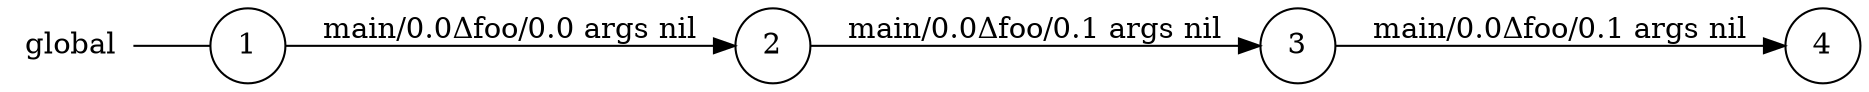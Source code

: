 digraph global {
	rankdir="LR";
	n_0 [label="global", shape="plaintext"];
	n_1 [id="3", shape=circle, label="3"];
	n_2 [id="4", shape=circle, label="4"];
	n_3 [id="2", shape=circle, label="2"];
	n_4 [id="1", shape=circle, label="1"];
	n_0 -> n_4 [arrowhead=none];

	n_1 -> n_2 [id="[$e|2]", label="main/0.0Δfoo/0.1 args nil"];
	n_3 -> n_1 [id="[$e|1]", label="main/0.0Δfoo/0.1 args nil"];
	n_4 -> n_3 [id="[$e|0]", label="main/0.0Δfoo/0.0 args nil"];
}
